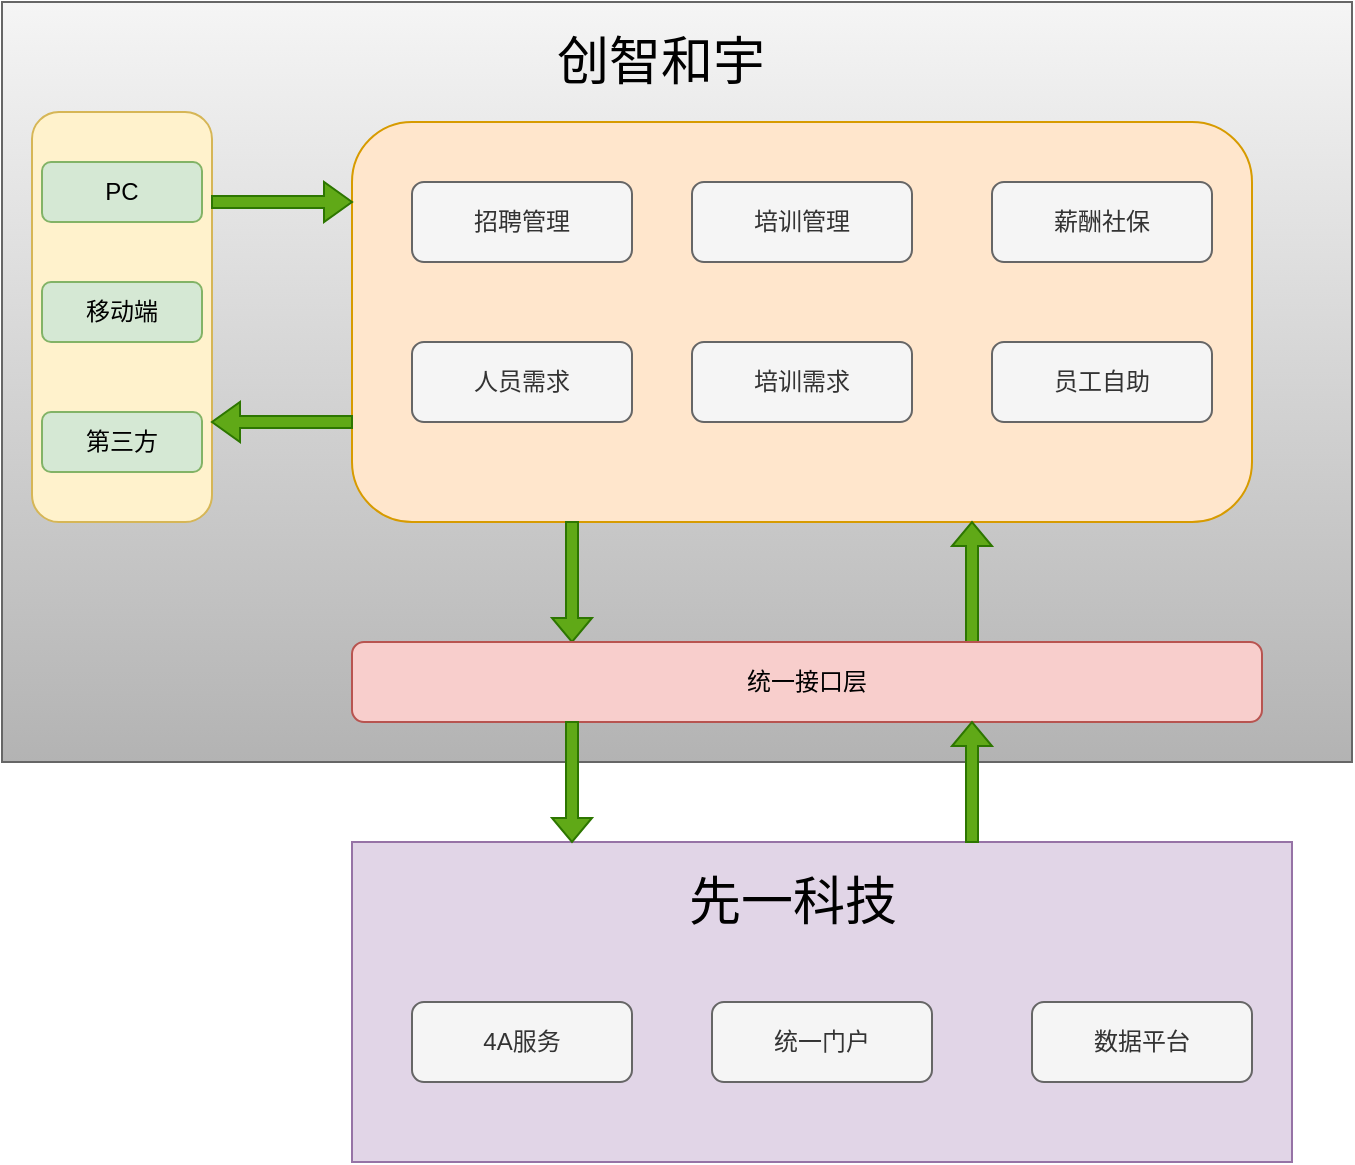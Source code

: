 <mxfile version="12.9.4" type="github">
  <diagram id="9DSD44EiL1zM0zoMfaHi" name="Page-1">
    <mxGraphModel dx="1032" dy="629" grid="1" gridSize="10" guides="1" tooltips="1" connect="1" arrows="1" fold="1" page="1" pageScale="1" pageWidth="827" pageHeight="1169" math="0" shadow="0">
      <root>
        <mxCell id="0" />
        <mxCell id="1" parent="0" />
        <mxCell id="llIPs06bU5CNEv9SvTmw-18" value="" style="rounded=0;whiteSpace=wrap;html=1;gradientColor=#b3b3b3;fillColor=#f5f5f5;strokeColor=#666666;" vertex="1" parent="1">
          <mxGeometry x="25" y="290" width="675" height="380" as="geometry" />
        </mxCell>
        <mxCell id="5IehXUCwcUDqPiWsVBqS-1" value="" style="rounded=1;whiteSpace=wrap;html=1;fillColor=#fff2cc;strokeColor=#d6b656;" parent="1" vertex="1">
          <mxGeometry x="40" y="345" width="90" height="205" as="geometry" />
        </mxCell>
        <mxCell id="5IehXUCwcUDqPiWsVBqS-2" value="PC" style="rounded=1;whiteSpace=wrap;html=1;fillColor=#d5e8d4;strokeColor=#82b366;" parent="1" vertex="1">
          <mxGeometry x="45" y="370" width="80" height="30" as="geometry" />
        </mxCell>
        <mxCell id="5IehXUCwcUDqPiWsVBqS-3" value="移动端" style="rounded=1;whiteSpace=wrap;html=1;fillColor=#d5e8d4;strokeColor=#82b366;" parent="1" vertex="1">
          <mxGeometry x="45" y="430" width="80" height="30" as="geometry" />
        </mxCell>
        <mxCell id="5IehXUCwcUDqPiWsVBqS-4" value="第三方" style="rounded=1;whiteSpace=wrap;html=1;fillColor=#d5e8d4;strokeColor=#82b366;" parent="1" vertex="1">
          <mxGeometry x="45" y="495" width="80" height="30" as="geometry" />
        </mxCell>
        <mxCell id="5IehXUCwcUDqPiWsVBqS-5" value="" style="rounded=1;whiteSpace=wrap;html=1;fillColor=#ffe6cc;strokeColor=#d79b00;align=left;" parent="1" vertex="1">
          <mxGeometry x="200" y="350" width="450" height="200" as="geometry" />
        </mxCell>
        <mxCell id="llIPs06bU5CNEv9SvTmw-3" value="" style="shape=singleArrow;direction=south;whiteSpace=wrap;html=1;fillColor=#60a917;strokeColor=#2D7600;fontColor=#ffffff;" vertex="1" parent="1">
          <mxGeometry x="300" y="550" width="20" height="60" as="geometry" />
        </mxCell>
        <mxCell id="llIPs06bU5CNEv9SvTmw-4" value="" style="shape=singleArrow;direction=north;whiteSpace=wrap;html=1;fillColor=#60a917;strokeColor=#2D7600;fontColor=#ffffff;" vertex="1" parent="1">
          <mxGeometry x="500" y="550" width="20" height="60" as="geometry" />
        </mxCell>
        <mxCell id="llIPs06bU5CNEv9SvTmw-5" value="统一接口层" style="rounded=1;whiteSpace=wrap;html=1;fillColor=#f8cecc;strokeColor=#b85450;" vertex="1" parent="1">
          <mxGeometry x="200" y="610" width="455" height="40" as="geometry" />
        </mxCell>
        <mxCell id="llIPs06bU5CNEv9SvTmw-7" value="" style="rounded=0;whiteSpace=wrap;html=1;fillColor=#e1d5e7;strokeColor=#9673a6;" vertex="1" parent="1">
          <mxGeometry x="200" y="710" width="470" height="160" as="geometry" />
        </mxCell>
        <mxCell id="llIPs06bU5CNEv9SvTmw-9" value="招聘管理" style="rounded=1;whiteSpace=wrap;html=1;fillColor=#f5f5f5;strokeColor=#666666;fontColor=#333333;" vertex="1" parent="1">
          <mxGeometry x="230" y="380" width="110" height="40" as="geometry" />
        </mxCell>
        <mxCell id="llIPs06bU5CNEv9SvTmw-10" value="培训管理" style="rounded=1;whiteSpace=wrap;html=1;fillColor=#f5f5f5;strokeColor=#666666;fontColor=#333333;" vertex="1" parent="1">
          <mxGeometry x="370" y="380" width="110" height="40" as="geometry" />
        </mxCell>
        <mxCell id="llIPs06bU5CNEv9SvTmw-11" value="薪酬社保" style="rounded=1;whiteSpace=wrap;html=1;fillColor=#f5f5f5;strokeColor=#666666;fontColor=#333333;" vertex="1" parent="1">
          <mxGeometry x="520" y="380" width="110" height="40" as="geometry" />
        </mxCell>
        <mxCell id="llIPs06bU5CNEv9SvTmw-12" value="人员需求" style="rounded=1;whiteSpace=wrap;html=1;fillColor=#f5f5f5;strokeColor=#666666;fontColor=#333333;" vertex="1" parent="1">
          <mxGeometry x="230" y="460" width="110" height="40" as="geometry" />
        </mxCell>
        <mxCell id="llIPs06bU5CNEv9SvTmw-13" value="培训需求" style="rounded=1;whiteSpace=wrap;html=1;fillColor=#f5f5f5;strokeColor=#666666;fontColor=#333333;" vertex="1" parent="1">
          <mxGeometry x="370" y="460" width="110" height="40" as="geometry" />
        </mxCell>
        <mxCell id="llIPs06bU5CNEv9SvTmw-14" value="员工自助" style="rounded=1;whiteSpace=wrap;html=1;fillColor=#f5f5f5;strokeColor=#666666;fontColor=#333333;" vertex="1" parent="1">
          <mxGeometry x="520" y="460" width="110" height="40" as="geometry" />
        </mxCell>
        <mxCell id="llIPs06bU5CNEv9SvTmw-16" value="" style="shape=singleArrow;direction=west;whiteSpace=wrap;html=1;fillColor=#60a917;strokeColor=#2D7600;fontColor=#ffffff;" vertex="1" parent="1">
          <mxGeometry x="130" y="490" width="70" height="20" as="geometry" />
        </mxCell>
        <mxCell id="llIPs06bU5CNEv9SvTmw-17" value="" style="shape=singleArrow;whiteSpace=wrap;html=1;fillColor=#60a917;strokeColor=#2D7600;fontColor=#ffffff;" vertex="1" parent="1">
          <mxGeometry x="130" y="380" width="70" height="20" as="geometry" />
        </mxCell>
        <mxCell id="llIPs06bU5CNEv9SvTmw-19" value="" style="shape=singleArrow;direction=south;whiteSpace=wrap;html=1;fillColor=#60a917;strokeColor=#2D7600;fontColor=#ffffff;" vertex="1" parent="1">
          <mxGeometry x="300" y="650" width="20" height="60" as="geometry" />
        </mxCell>
        <mxCell id="llIPs06bU5CNEv9SvTmw-20" value="" style="shape=singleArrow;direction=north;whiteSpace=wrap;html=1;fillColor=#60a917;strokeColor=#2D7600;fontColor=#ffffff;" vertex="1" parent="1">
          <mxGeometry x="500" y="650" width="20" height="60" as="geometry" />
        </mxCell>
        <mxCell id="llIPs06bU5CNEv9SvTmw-21" value="创智和宇" style="text;html=1;align=center;verticalAlign=middle;resizable=0;points=[];autosize=1;fontSize=26;" vertex="1" parent="1">
          <mxGeometry x="294" y="300" width="120" height="40" as="geometry" />
        </mxCell>
        <mxCell id="llIPs06bU5CNEv9SvTmw-22" value="4A服务" style="rounded=1;whiteSpace=wrap;html=1;fillColor=#f5f5f5;strokeColor=#666666;fontColor=#333333;" vertex="1" parent="1">
          <mxGeometry x="230" y="790" width="110" height="40" as="geometry" />
        </mxCell>
        <mxCell id="llIPs06bU5CNEv9SvTmw-23" value="统一门户" style="rounded=1;whiteSpace=wrap;html=1;fillColor=#f5f5f5;strokeColor=#666666;fontColor=#333333;" vertex="1" parent="1">
          <mxGeometry x="380" y="790" width="110" height="40" as="geometry" />
        </mxCell>
        <mxCell id="llIPs06bU5CNEv9SvTmw-24" value="数据平台" style="rounded=1;whiteSpace=wrap;html=1;fillColor=#f5f5f5;strokeColor=#666666;fontColor=#333333;" vertex="1" parent="1">
          <mxGeometry x="540" y="790" width="110" height="40" as="geometry" />
        </mxCell>
        <mxCell id="llIPs06bU5CNEv9SvTmw-25" value="先一科技" style="text;html=1;align=center;verticalAlign=middle;resizable=0;points=[];autosize=1;fontSize=26;" vertex="1" parent="1">
          <mxGeometry x="360" y="720" width="120" height="40" as="geometry" />
        </mxCell>
      </root>
    </mxGraphModel>
  </diagram>
</mxfile>
